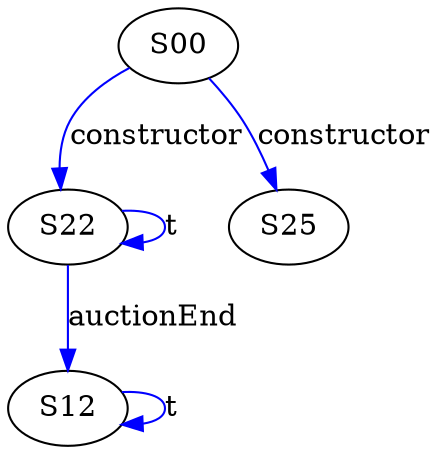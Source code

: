 digraph {

S00->S22 [label="constructor", style="", color="blue"]
S00->S25 [label="constructor", style="", color="blue"]
S22->S22 [label="t", style="", color="blue"]
S22->S12 [label="auctionEnd", style="", color="blue"]
S12->S12 [label="t", style="", color="blue"]
}